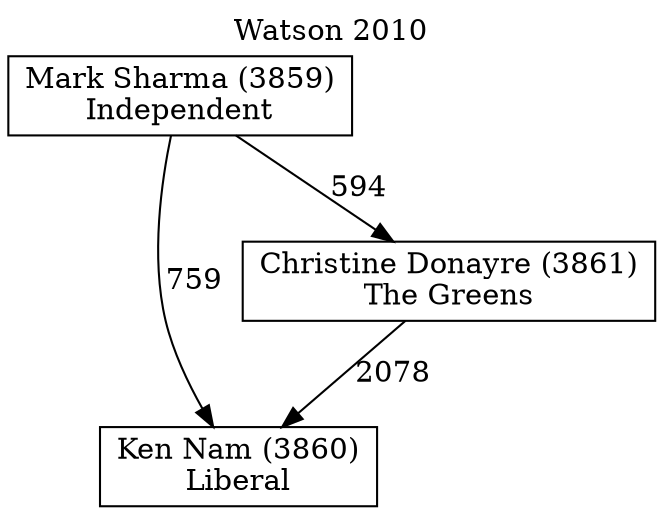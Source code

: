 // House preference flow
digraph "Ken Nam (3860)_Watson_2010" {
	graph [label="Watson 2010" labelloc=t mclimit=10]
	node [shape=box]
	"Ken Nam (3860)" [label="Ken Nam (3860)
Liberal"]
	"Christine Donayre (3861)" [label="Christine Donayre (3861)
The Greens"]
	"Mark Sharma (3859)" [label="Mark Sharma (3859)
Independent"]
	"Christine Donayre (3861)" -> "Ken Nam (3860)" [label=2078]
	"Mark Sharma (3859)" -> "Christine Donayre (3861)" [label=594]
	"Mark Sharma (3859)" -> "Ken Nam (3860)" [label=759]
}
